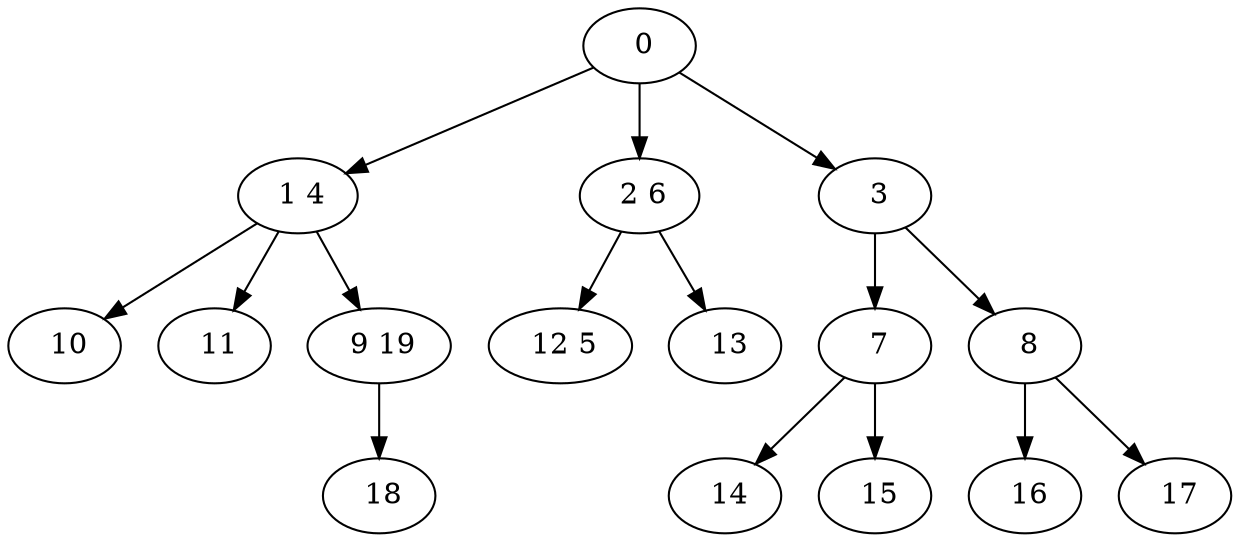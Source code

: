digraph mytree {
" 0" -> " 1 4";
" 0" -> " 2 6";
" 0" -> " 3";
" 1 4" -> " 10";
" 1 4" -> " 11";
" 1 4" -> " 9 19";
" 2 6" -> " 12 5";
" 2 6" -> " 13";
" 3" -> " 7";
" 3" -> " 8";
" 12 5";
" 7" -> " 14";
" 7" -> " 15";
" 8" -> " 16";
" 8" -> " 17";
" 10";
" 11";
" 9 19" -> " 18";
" 13";
" 14";
" 15";
" 16";
" 17";
" 18";
}
